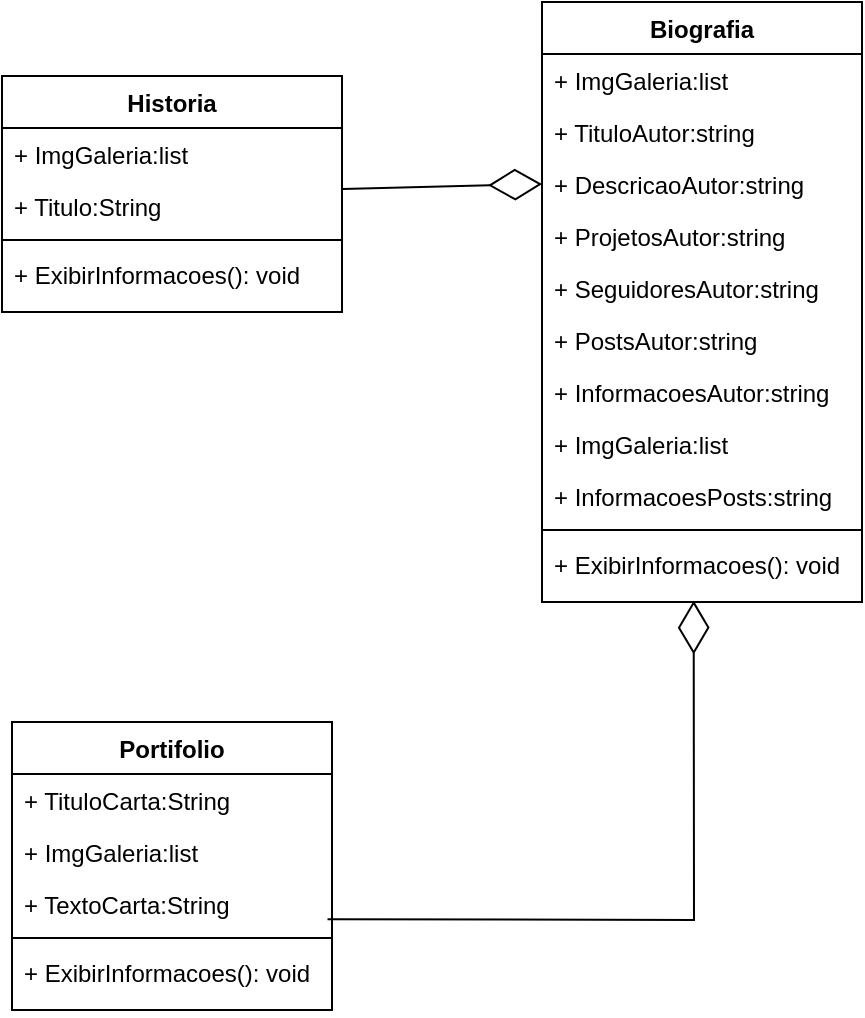 <mxfile version="24.8.6">
  <diagram name="Página-1" id="Wn4Na6Jv3ryP67ZFTsMR">
    <mxGraphModel dx="1114" dy="600" grid="1" gridSize="10" guides="1" tooltips="1" connect="1" arrows="1" fold="1" page="1" pageScale="1" pageWidth="827" pageHeight="1169" math="0" shadow="0">
      <root>
        <mxCell id="0" />
        <mxCell id="1" parent="0" />
        <mxCell id="jhaoWb39W_PWss2pf8ne-79" value="" style="endArrow=diamondThin;endFill=0;endSize=24;html=1;rounded=0;entryX=0;entryY=0.5;entryDx=0;entryDy=0;exitX=1.002;exitY=0.173;exitDx=0;exitDy=0;exitPerimeter=0;" parent="1" source="jhaoWb39W_PWss2pf8ne-111" target="6jJMe7iJrLKaNZ8gcGFz-1" edge="1">
          <mxGeometry width="160" relative="1" as="geometry">
            <mxPoint x="490" y="460" as="sourcePoint" />
            <mxPoint x="413" y="457" as="targetPoint" />
          </mxGeometry>
        </mxCell>
        <mxCell id="jhaoWb39W_PWss2pf8ne-92" value="Portifolio" style="swimlane;fontStyle=1;align=center;verticalAlign=top;childLayout=stackLayout;horizontal=1;startSize=26;horizontalStack=0;resizeParent=1;resizeParentMax=0;resizeLast=0;collapsible=1;marginBottom=0;whiteSpace=wrap;html=1;" parent="1" vertex="1">
          <mxGeometry x="245" y="720" width="160" height="144" as="geometry" />
        </mxCell>
        <mxCell id="9jFFM3JsdK8-UqaprU7e-10" value="+ TituloCarta:String" style="text;strokeColor=none;fillColor=none;align=left;verticalAlign=top;spacingLeft=4;spacingRight=4;overflow=hidden;rotatable=0;points=[[0,0.5],[1,0.5]];portConstraint=eastwest;whiteSpace=wrap;html=1;" parent="jhaoWb39W_PWss2pf8ne-92" vertex="1">
          <mxGeometry y="26" width="160" height="26" as="geometry" />
        </mxCell>
        <mxCell id="9jFFM3JsdK8-UqaprU7e-11" value="+ ImgGaleria:list" style="text;strokeColor=none;fillColor=none;align=left;verticalAlign=top;spacingLeft=4;spacingRight=4;overflow=hidden;rotatable=0;points=[[0,0.5],[1,0.5]];portConstraint=eastwest;whiteSpace=wrap;html=1;" parent="jhaoWb39W_PWss2pf8ne-92" vertex="1">
          <mxGeometry y="52" width="160" height="26" as="geometry" />
        </mxCell>
        <mxCell id="jhaoWb39W_PWss2pf8ne-88" value="+ TextoCarta:String" style="text;strokeColor=none;fillColor=none;align=left;verticalAlign=top;spacingLeft=4;spacingRight=4;overflow=hidden;rotatable=0;points=[[0,0.5],[1,0.5]];portConstraint=eastwest;whiteSpace=wrap;html=1;" parent="jhaoWb39W_PWss2pf8ne-92" vertex="1">
          <mxGeometry y="78" width="160" height="26" as="geometry" />
        </mxCell>
        <mxCell id="jhaoWb39W_PWss2pf8ne-94" value="" style="line;strokeWidth=1;fillColor=none;align=left;verticalAlign=middle;spacingTop=-1;spacingLeft=3;spacingRight=3;rotatable=0;labelPosition=right;points=[];portConstraint=eastwest;strokeColor=inherit;" parent="jhaoWb39W_PWss2pf8ne-92" vertex="1">
          <mxGeometry y="104" width="160" height="8" as="geometry" />
        </mxCell>
        <mxCell id="jhaoWb39W_PWss2pf8ne-91" value="+ ExibirInformacoes(): void" style="text;strokeColor=none;fillColor=none;align=left;verticalAlign=top;spacingLeft=4;spacingRight=4;overflow=hidden;rotatable=0;points=[[0,0.5],[1,0.5]];portConstraint=eastwest;whiteSpace=wrap;html=1;" parent="jhaoWb39W_PWss2pf8ne-92" vertex="1">
          <mxGeometry y="112" width="160" height="32" as="geometry" />
        </mxCell>
        <mxCell id="jhaoWb39W_PWss2pf8ne-103" value="Biografia" style="swimlane;fontStyle=1;align=center;verticalAlign=top;childLayout=stackLayout;horizontal=1;startSize=26;horizontalStack=0;resizeParent=1;resizeParentMax=0;resizeLast=0;collapsible=1;marginBottom=0;whiteSpace=wrap;html=1;" parent="1" vertex="1">
          <mxGeometry x="510" y="360" width="160" height="300" as="geometry" />
        </mxCell>
        <mxCell id="6jJMe7iJrLKaNZ8gcGFz-7" value="+ ImgGaleria:list" style="text;strokeColor=none;fillColor=none;align=left;verticalAlign=top;spacingLeft=4;spacingRight=4;overflow=hidden;rotatable=0;points=[[0,0.5],[1,0.5]];portConstraint=eastwest;whiteSpace=wrap;html=1;" parent="jhaoWb39W_PWss2pf8ne-103" vertex="1">
          <mxGeometry y="26" width="160" height="26" as="geometry" />
        </mxCell>
        <mxCell id="9jFFM3JsdK8-UqaprU7e-7" value="+ TituloAutor:string" style="text;strokeColor=none;fillColor=none;align=left;verticalAlign=top;spacingLeft=4;spacingRight=4;overflow=hidden;rotatable=0;points=[[0,0.5],[1,0.5]];portConstraint=eastwest;whiteSpace=wrap;html=1;" parent="jhaoWb39W_PWss2pf8ne-103" vertex="1">
          <mxGeometry y="52" width="160" height="26" as="geometry" />
        </mxCell>
        <mxCell id="6jJMe7iJrLKaNZ8gcGFz-1" value="+ DescricaoAutor:string" style="text;strokeColor=none;fillColor=none;align=left;verticalAlign=top;spacingLeft=4;spacingRight=4;overflow=hidden;rotatable=0;points=[[0,0.5],[1,0.5]];portConstraint=eastwest;whiteSpace=wrap;html=1;" parent="jhaoWb39W_PWss2pf8ne-103" vertex="1">
          <mxGeometry y="78" width="160" height="26" as="geometry" />
        </mxCell>
        <mxCell id="6jJMe7iJrLKaNZ8gcGFz-2" value="+ ProjetosAutor:string" style="text;strokeColor=none;fillColor=none;align=left;verticalAlign=top;spacingLeft=4;spacingRight=4;overflow=hidden;rotatable=0;points=[[0,0.5],[1,0.5]];portConstraint=eastwest;whiteSpace=wrap;html=1;" parent="jhaoWb39W_PWss2pf8ne-103" vertex="1">
          <mxGeometry y="104" width="160" height="26" as="geometry" />
        </mxCell>
        <mxCell id="6jJMe7iJrLKaNZ8gcGFz-4" value="+ SeguidoresAutor:string" style="text;strokeColor=none;fillColor=none;align=left;verticalAlign=top;spacingLeft=4;spacingRight=4;overflow=hidden;rotatable=0;points=[[0,0.5],[1,0.5]];portConstraint=eastwest;whiteSpace=wrap;html=1;" parent="jhaoWb39W_PWss2pf8ne-103" vertex="1">
          <mxGeometry y="130" width="160" height="26" as="geometry" />
        </mxCell>
        <mxCell id="6jJMe7iJrLKaNZ8gcGFz-5" value="+ PostsAutor:string" style="text;strokeColor=none;fillColor=none;align=left;verticalAlign=top;spacingLeft=4;spacingRight=4;overflow=hidden;rotatable=0;points=[[0,0.5],[1,0.5]];portConstraint=eastwest;whiteSpace=wrap;html=1;" parent="jhaoWb39W_PWss2pf8ne-103" vertex="1">
          <mxGeometry y="156" width="160" height="26" as="geometry" />
        </mxCell>
        <mxCell id="6jJMe7iJrLKaNZ8gcGFz-6" value="+ InformacoesAutor:string" style="text;strokeColor=none;fillColor=none;align=left;verticalAlign=top;spacingLeft=4;spacingRight=4;overflow=hidden;rotatable=0;points=[[0,0.5],[1,0.5]];portConstraint=eastwest;whiteSpace=wrap;html=1;" parent="jhaoWb39W_PWss2pf8ne-103" vertex="1">
          <mxGeometry y="182" width="160" height="26" as="geometry" />
        </mxCell>
        <mxCell id="jhaoWb39W_PWss2pf8ne-104" value="+ ImgGaleria:list" style="text;strokeColor=none;fillColor=none;align=left;verticalAlign=top;spacingLeft=4;spacingRight=4;overflow=hidden;rotatable=0;points=[[0,0.5],[1,0.5]];portConstraint=eastwest;whiteSpace=wrap;html=1;" parent="jhaoWb39W_PWss2pf8ne-103" vertex="1">
          <mxGeometry y="208" width="160" height="26" as="geometry" />
        </mxCell>
        <mxCell id="6jJMe7iJrLKaNZ8gcGFz-8" value="+ InformacoesPosts:string" style="text;strokeColor=none;fillColor=none;align=left;verticalAlign=top;spacingLeft=4;spacingRight=4;overflow=hidden;rotatable=0;points=[[0,0.5],[1,0.5]];portConstraint=eastwest;whiteSpace=wrap;html=1;" parent="jhaoWb39W_PWss2pf8ne-103" vertex="1">
          <mxGeometry y="234" width="160" height="26" as="geometry" />
        </mxCell>
        <mxCell id="jhaoWb39W_PWss2pf8ne-107" value="" style="line;strokeWidth=1;fillColor=none;align=left;verticalAlign=middle;spacingTop=-1;spacingLeft=3;spacingRight=3;rotatable=0;labelPosition=right;points=[];portConstraint=eastwest;strokeColor=inherit;" parent="jhaoWb39W_PWss2pf8ne-103" vertex="1">
          <mxGeometry y="260" width="160" height="8" as="geometry" />
        </mxCell>
        <mxCell id="jhaoWb39W_PWss2pf8ne-108" value="+ ExibirInformacoes(): void" style="text;strokeColor=none;fillColor=none;align=left;verticalAlign=top;spacingLeft=4;spacingRight=4;overflow=hidden;rotatable=0;points=[[0,0.5],[1,0.5]];portConstraint=eastwest;whiteSpace=wrap;html=1;" parent="jhaoWb39W_PWss2pf8ne-103" vertex="1">
          <mxGeometry y="268" width="160" height="32" as="geometry" />
        </mxCell>
        <mxCell id="jhaoWb39W_PWss2pf8ne-109" value="Historia" style="swimlane;fontStyle=1;align=center;verticalAlign=top;childLayout=stackLayout;horizontal=1;startSize=26;horizontalStack=0;resizeParent=1;resizeParentMax=0;resizeLast=0;collapsible=1;marginBottom=0;whiteSpace=wrap;html=1;" parent="1" vertex="1">
          <mxGeometry x="240" y="397" width="170" height="118" as="geometry" />
        </mxCell>
        <mxCell id="jhaoWb39W_PWss2pf8ne-110" value="+ ImgGaleria:list" style="text;strokeColor=none;fillColor=none;align=left;verticalAlign=top;spacingLeft=4;spacingRight=4;overflow=hidden;rotatable=0;points=[[0,0.5],[1,0.5]];portConstraint=eastwest;whiteSpace=wrap;html=1;" parent="jhaoWb39W_PWss2pf8ne-109" vertex="1">
          <mxGeometry y="26" width="170" height="26" as="geometry" />
        </mxCell>
        <mxCell id="jhaoWb39W_PWss2pf8ne-111" value="+ Titulo:String" style="text;strokeColor=none;fillColor=none;align=left;verticalAlign=top;spacingLeft=4;spacingRight=4;overflow=hidden;rotatable=0;points=[[0,0.5],[1,0.5]];portConstraint=eastwest;whiteSpace=wrap;html=1;" parent="jhaoWb39W_PWss2pf8ne-109" vertex="1">
          <mxGeometry y="52" width="170" height="26" as="geometry" />
        </mxCell>
        <mxCell id="jhaoWb39W_PWss2pf8ne-113" value="" style="line;strokeWidth=1;fillColor=none;align=left;verticalAlign=middle;spacingTop=-1;spacingLeft=3;spacingRight=3;rotatable=0;labelPosition=right;points=[];portConstraint=eastwest;strokeColor=inherit;" parent="jhaoWb39W_PWss2pf8ne-109" vertex="1">
          <mxGeometry y="78" width="170" height="8" as="geometry" />
        </mxCell>
        <mxCell id="jhaoWb39W_PWss2pf8ne-114" value="+ ExibirInformacoes(): void" style="text;strokeColor=none;fillColor=none;align=left;verticalAlign=top;spacingLeft=4;spacingRight=4;overflow=hidden;rotatable=0;points=[[0,0.5],[1,0.5]];portConstraint=eastwest;whiteSpace=wrap;html=1;" parent="jhaoWb39W_PWss2pf8ne-109" vertex="1">
          <mxGeometry y="86" width="170" height="32" as="geometry" />
        </mxCell>
        <mxCell id="jhaoWb39W_PWss2pf8ne-117" value="" style="endArrow=diamondThin;endFill=0;endSize=24;html=1;rounded=0;entryX=0.474;entryY=0.979;entryDx=0;entryDy=0;entryPerimeter=0;exitX=0.986;exitY=0.793;exitDx=0;exitDy=0;exitPerimeter=0;" parent="1" source="jhaoWb39W_PWss2pf8ne-88" target="jhaoWb39W_PWss2pf8ne-108" edge="1">
          <mxGeometry width="160" relative="1" as="geometry">
            <mxPoint x="400" y="670" as="sourcePoint" />
            <mxPoint x="320" y="517" as="targetPoint" />
            <Array as="points">
              <mxPoint x="586" y="819" />
            </Array>
          </mxGeometry>
        </mxCell>
      </root>
    </mxGraphModel>
  </diagram>
</mxfile>
